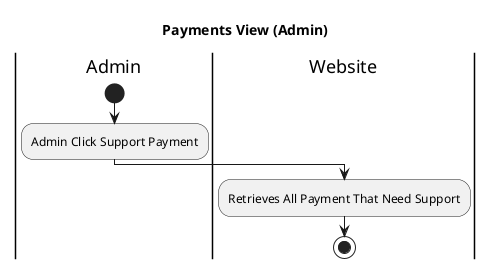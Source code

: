 @startuml
title Payments View (Admin)
|Admin|
start 
:Admin Click Support Payment;

|Website|
:Retrieves All Payment That Need Support;
stop

@enduml